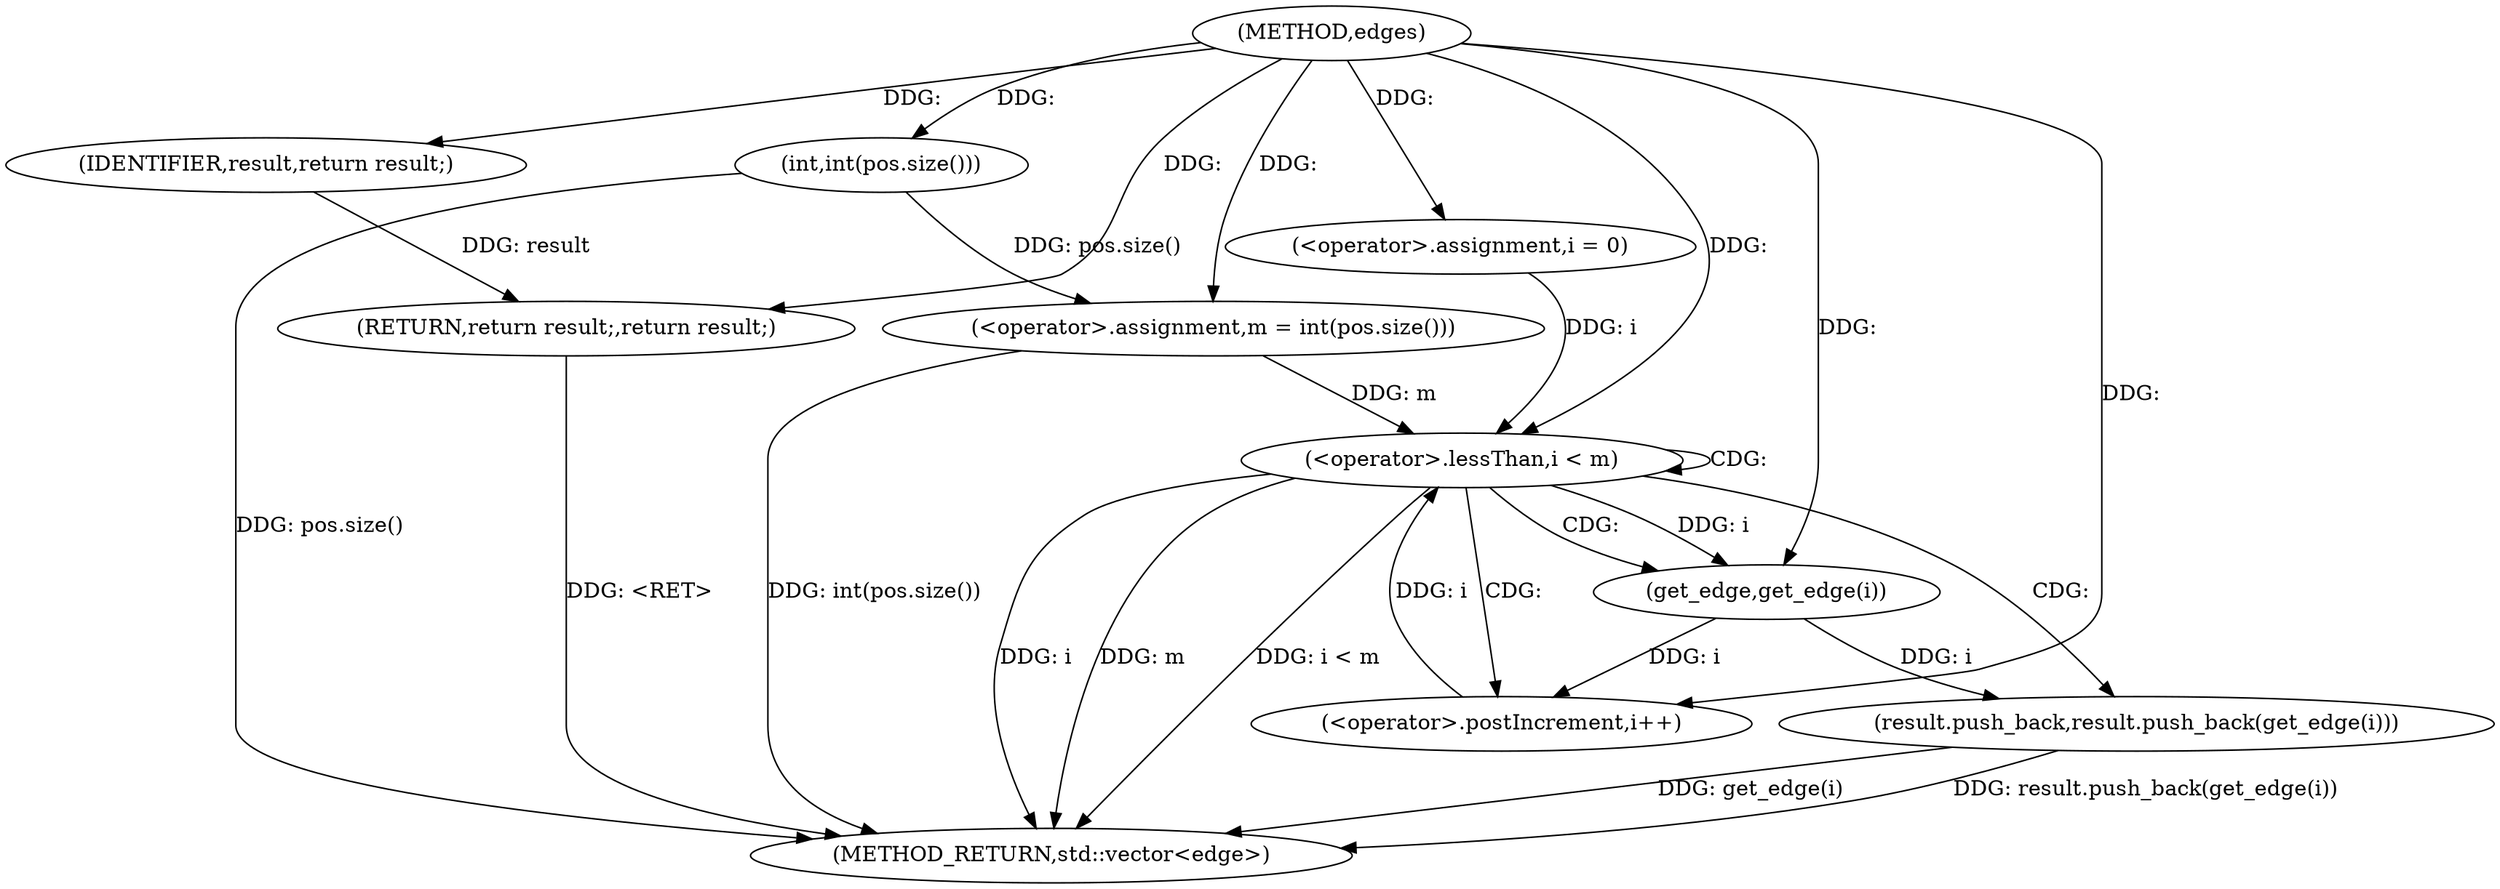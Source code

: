 digraph "edges" {  
"1004393" [label = "(METHOD,edges)" ]
"1004417" [label = "(METHOD_RETURN,std::vector<edge>)" ]
"1004396" [label = "(<operator>.assignment,m = int(pos.size()))" ]
"1004415" [label = "(RETURN,return result;,return result;)" ]
"1004403" [label = "(<operator>.assignment,i = 0)" ]
"1004406" [label = "(<operator>.lessThan,i < m)" ]
"1004409" [label = "(<operator>.postIncrement,i++)" ]
"1004416" [label = "(IDENTIFIER,result,return result;)" ]
"1004398" [label = "(int,int(pos.size()))" ]
"1004412" [label = "(result.push_back,result.push_back(get_edge(i)))" ]
"1004413" [label = "(get_edge,get_edge(i))" ]
  "1004415" -> "1004417"  [ label = "DDG: <RET>"] 
  "1004398" -> "1004417"  [ label = "DDG: pos.size()"] 
  "1004396" -> "1004417"  [ label = "DDG: int(pos.size())"] 
  "1004406" -> "1004417"  [ label = "DDG: i"] 
  "1004406" -> "1004417"  [ label = "DDG: m"] 
  "1004406" -> "1004417"  [ label = "DDG: i < m"] 
  "1004412" -> "1004417"  [ label = "DDG: get_edge(i)"] 
  "1004412" -> "1004417"  [ label = "DDG: result.push_back(get_edge(i))"] 
  "1004398" -> "1004396"  [ label = "DDG: pos.size()"] 
  "1004416" -> "1004415"  [ label = "DDG: result"] 
  "1004393" -> "1004415"  [ label = "DDG: "] 
  "1004393" -> "1004396"  [ label = "DDG: "] 
  "1004393" -> "1004403"  [ label = "DDG: "] 
  "1004393" -> "1004416"  [ label = "DDG: "] 
  "1004393" -> "1004398"  [ label = "DDG: "] 
  "1004403" -> "1004406"  [ label = "DDG: i"] 
  "1004409" -> "1004406"  [ label = "DDG: i"] 
  "1004393" -> "1004406"  [ label = "DDG: "] 
  "1004396" -> "1004406"  [ label = "DDG: m"] 
  "1004413" -> "1004409"  [ label = "DDG: i"] 
  "1004393" -> "1004409"  [ label = "DDG: "] 
  "1004413" -> "1004412"  [ label = "DDG: i"] 
  "1004406" -> "1004413"  [ label = "DDG: i"] 
  "1004393" -> "1004413"  [ label = "DDG: "] 
  "1004406" -> "1004413"  [ label = "CDG: "] 
  "1004406" -> "1004406"  [ label = "CDG: "] 
  "1004406" -> "1004412"  [ label = "CDG: "] 
  "1004406" -> "1004409"  [ label = "CDG: "] 
}
